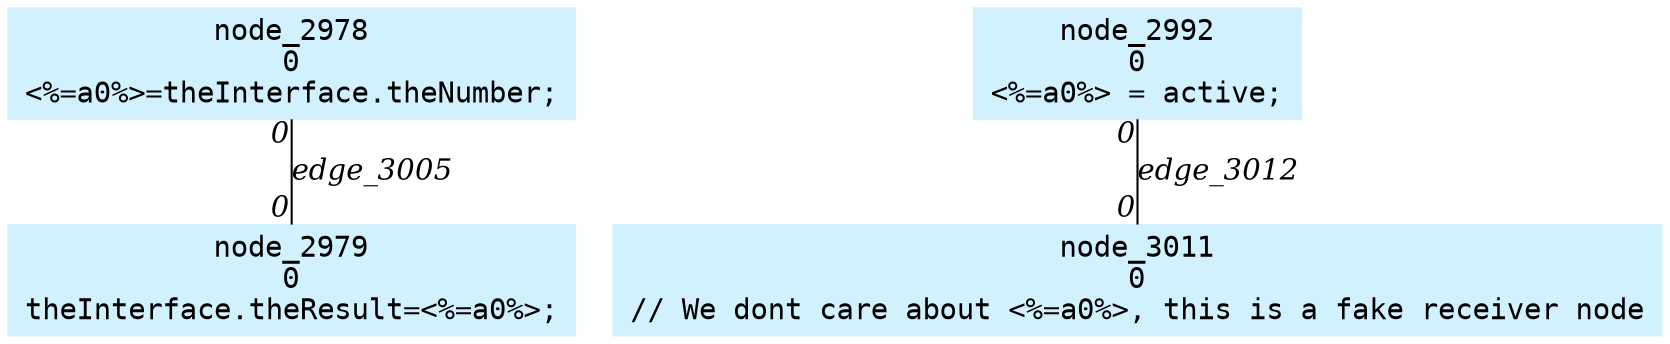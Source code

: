 digraph g{node_2978 [shape=box, style=filled, color="#d1f1ff", fontname="Courier", label="node_2978
0
<%=a0%>=theInterface.theNumber;
" ]
node_2979 [shape=box, style=filled, color="#d1f1ff", fontname="Courier", label="node_2979
0
theInterface.theResult=<%=a0%>;
" ]
node_2992 [shape=box, style=filled, color="#d1f1ff", fontname="Courier", label="node_2992
0
<%=a0%> = active;
" ]
node_3011 [shape=box, style=filled, color="#d1f1ff", fontname="Courier", label="node_3011
0
// We dont care about <%=a0%>, this is a fake receiver node
" ]
node_2978 -> node_2979 [dir=none, arrowHead=none, fontname="Times-Italic", label="edge_3005",  headlabel="0", taillabel="0" ]
node_2992 -> node_3011 [dir=none, arrowHead=none, fontname="Times-Italic", label="edge_3012",  headlabel="0", taillabel="0" ]
}